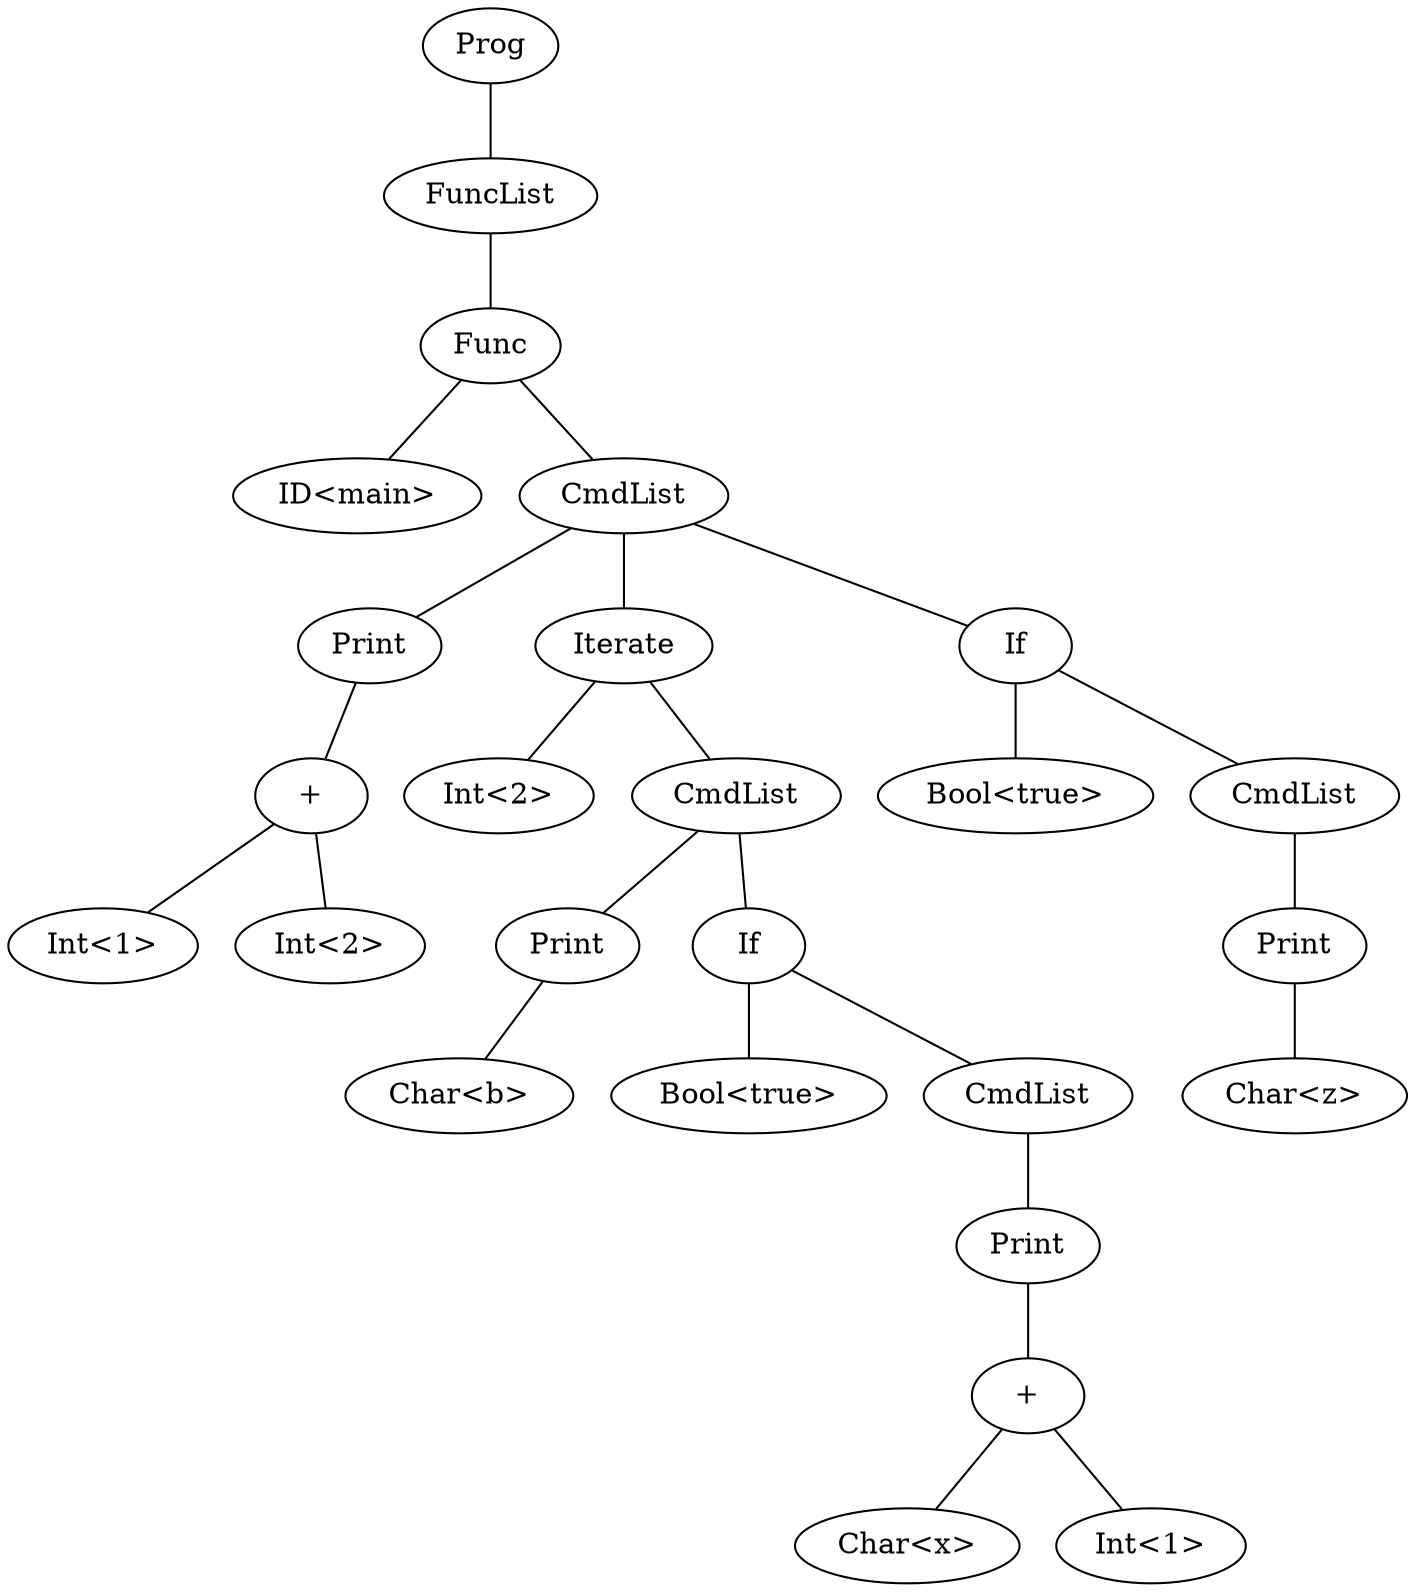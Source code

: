 graph program {
25 [label=Prog]
25--24
24 [label=FuncList]
24--23
23 [label="Func"]
23--22
22 [label="ID<main>"]
23--4
4 [label=CmdList]
4--3
3 [label="Print"]
3--2
2 [label= "+"]
2--0
0 [label="Int<1>"]
2--1
1 [label="Int<2>"]
4--16
16 [label= "Iterate"]
16--5
5 [label="Int<2>"]
16--8
8 [label=CmdList]
8--7
7 [label="Print"]
7--6
6 [label="Char<b>"]
8--15
15 [label= "If"]
15--9
9 [label="Bool<true>"]
15--14
14 [label=CmdList]
14--13
13 [label="Print"]
13--12
12 [label= "+"]
12--10
10 [label="Char<x>"]
12--11
11 [label="Int<1>"]
4--21
21 [label= "If"]
21--17
17 [label="Bool<true>"]
21--20
20 [label=CmdList]
20--19
19 [label="Print"]
19--18
18 [label="Char<z>"]
}
